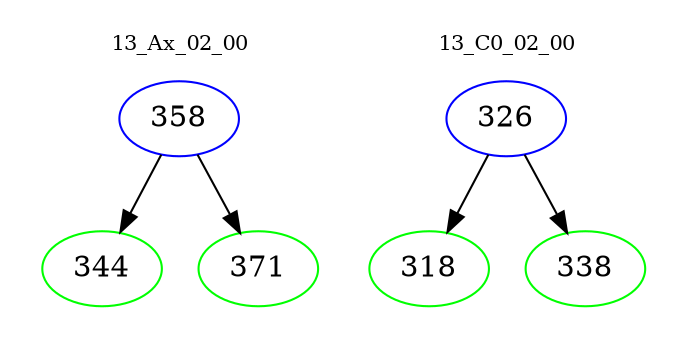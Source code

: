 digraph{
subgraph cluster_0 {
color = white
label = "13_Ax_02_00";
fontsize=10;
T0_358 [label="358", color="blue"]
T0_358 -> T0_344 [color="black"]
T0_344 [label="344", color="green"]
T0_358 -> T0_371 [color="black"]
T0_371 [label="371", color="green"]
}
subgraph cluster_1 {
color = white
label = "13_C0_02_00";
fontsize=10;
T1_326 [label="326", color="blue"]
T1_326 -> T1_318 [color="black"]
T1_318 [label="318", color="green"]
T1_326 -> T1_338 [color="black"]
T1_338 [label="338", color="green"]
}
}
